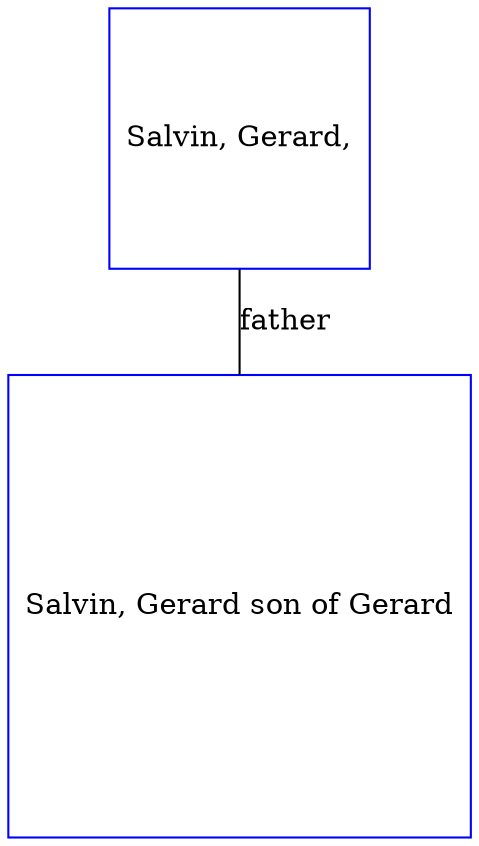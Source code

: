 digraph D {
    edge [dir=none];    node [shape=box];    "007784"   [label="Salvin, Gerard son of Gerard", shape=box, regular=1, color="blue"] ;
"007783"   [label="Salvin, Gerard,", shape=box, regular=1, color="blue"] ;
007783->007784 [label="father",arrowsize=0.0]; 
}